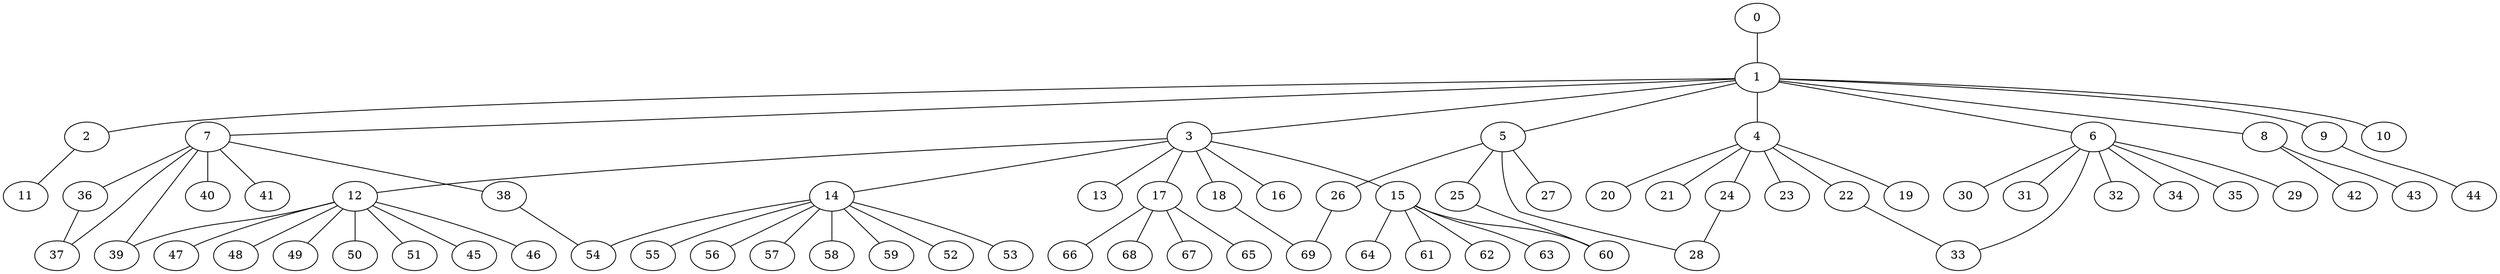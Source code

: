 
graph graphname {
    0 -- 1
1 -- 2
1 -- 3
1 -- 4
1 -- 5
1 -- 6
1 -- 7
1 -- 8
1 -- 9
1 -- 10
2 -- 11
3 -- 12
3 -- 13
3 -- 14
3 -- 15
3 -- 16
3 -- 17
3 -- 18
4 -- 19
4 -- 20
4 -- 21
4 -- 22
4 -- 23
4 -- 24
5 -- 26
5 -- 27
5 -- 28
5 -- 25
6 -- 32
6 -- 34
6 -- 35
6 -- 33
6 -- 29
6 -- 30
6 -- 31
7 -- 36
7 -- 37
7 -- 38
7 -- 39
7 -- 40
7 -- 41
8 -- 42
8 -- 43
9 -- 44
12 -- 45
12 -- 46
12 -- 47
12 -- 48
12 -- 49
12 -- 50
12 -- 51
12 -- 39
14 -- 52
14 -- 53
14 -- 54
14 -- 55
14 -- 56
14 -- 57
14 -- 58
14 -- 59
15 -- 64
15 -- 60
15 -- 61
15 -- 62
15 -- 63
17 -- 67
17 -- 65
17 -- 66
17 -- 68
18 -- 69
22 -- 33
24 -- 28
25 -- 60
26 -- 69
36 -- 37
38 -- 54

}

